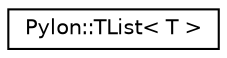 digraph "Graphical Class Hierarchy"
{
  edge [fontname="Helvetica",fontsize="10",labelfontname="Helvetica",labelfontsize="10"];
  node [fontname="Helvetica",fontsize="10",shape=record];
  rankdir="LR";
  Node1 [label="Pylon::TList\< T \>",height=0.2,width=0.4,color="black", fillcolor="white", style="filled",URL="$class_pylon_1_1_t_list.html",tooltip="STL std::vector like container class. "];
}
